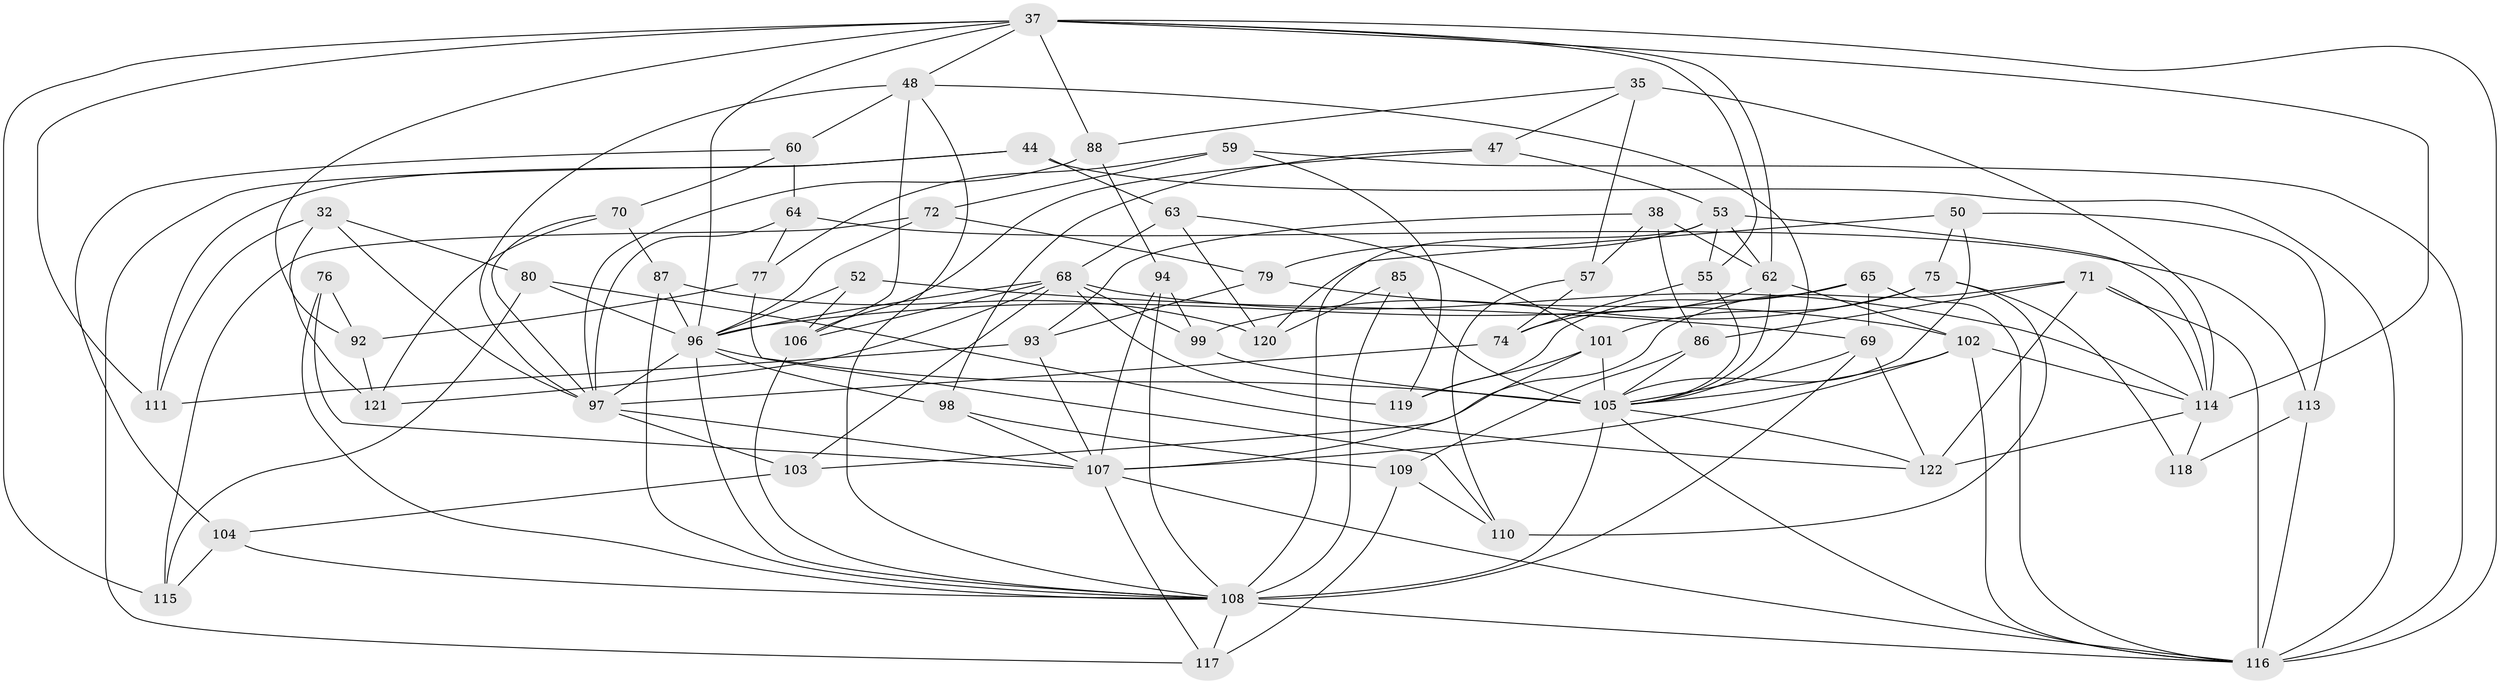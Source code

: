 // original degree distribution, {4: 1.0}
// Generated by graph-tools (version 1.1) at 2025/59/03/09/25 04:59:06]
// undirected, 61 vertices, 155 edges
graph export_dot {
graph [start="1"]
  node [color=gray90,style=filled];
  32;
  35;
  37 [super="+34+14+24"];
  38;
  44;
  47;
  48 [super="+8+22"];
  50;
  52;
  53 [super="+45"];
  55;
  57;
  59;
  60;
  62 [super="+4+21"];
  63;
  64;
  65;
  68 [super="+40"];
  69 [super="+54"];
  70;
  71 [super="+30+41"];
  72;
  74;
  75 [super="+51"];
  76;
  77;
  79;
  80;
  85;
  86 [super="+36"];
  87;
  88;
  92;
  93;
  94;
  96 [super="+10+27+33+42"];
  97 [super="+16+29+58"];
  98;
  99 [super="+49"];
  101 [super="+90"];
  102 [super="+89"];
  103;
  104;
  105 [super="+13+39+82+83"];
  106 [super="+78"];
  107 [super="+5+66+100"];
  108 [super="+25+95+81"];
  109;
  110;
  111;
  113;
  114 [super="+56+91"];
  115;
  116 [super="+112"];
  117;
  118;
  119;
  120;
  121;
  122 [super="+11"];
  32 -- 111;
  32 -- 121;
  32 -- 80;
  32 -- 97;
  35 -- 47;
  35 -- 88;
  35 -- 57;
  35 -- 114;
  37 -- 111;
  37 -- 88;
  37 -- 48;
  37 -- 115;
  37 -- 116 [weight=2];
  37 -- 114;
  37 -- 96 [weight=2];
  37 -- 62;
  37 -- 55;
  37 -- 92;
  38 -- 93;
  38 -- 57;
  38 -- 62;
  38 -- 86;
  44 -- 111;
  44 -- 117;
  44 -- 63;
  44 -- 116;
  47 -- 106;
  47 -- 98;
  47 -- 53;
  48 -- 106 [weight=2];
  48 -- 60;
  48 -- 97;
  48 -- 108;
  48 -- 105 [weight=2];
  50 -- 113;
  50 -- 120;
  50 -- 75;
  50 -- 105;
  52 -- 96 [weight=2];
  52 -- 106;
  52 -- 69;
  53 -- 114 [weight=2];
  53 -- 55;
  53 -- 62;
  53 -- 79;
  53 -- 108 [weight=2];
  55 -- 74;
  55 -- 105;
  57 -- 110;
  57 -- 74;
  59 -- 72;
  59 -- 119;
  59 -- 77;
  59 -- 116;
  60 -- 104;
  60 -- 64;
  60 -- 70;
  62 -- 74;
  62 -- 102 [weight=2];
  62 -- 105 [weight=2];
  63 -- 120;
  63 -- 68;
  63 -- 101;
  64 -- 113;
  64 -- 77;
  64 -- 97;
  65 -- 69;
  65 -- 119;
  65 -- 116;
  65 -- 96;
  68 -- 121;
  68 -- 99;
  68 -- 96;
  68 -- 114;
  68 -- 119;
  68 -- 103;
  68 -- 106;
  69 -- 122;
  69 -- 108 [weight=2];
  69 -- 105;
  70 -- 121;
  70 -- 87;
  70 -- 97;
  71 -- 103;
  71 -- 122 [weight=2];
  71 -- 116 [weight=2];
  71 -- 114;
  71 -- 86 [weight=2];
  72 -- 115;
  72 -- 79;
  72 -- 96;
  74 -- 97;
  75 -- 110;
  75 -- 118 [weight=2];
  75 -- 99;
  75 -- 101;
  76 -- 92;
  76 -- 107;
  76 -- 108 [weight=2];
  77 -- 110;
  77 -- 92;
  79 -- 93;
  79 -- 102;
  80 -- 115;
  80 -- 122;
  80 -- 96;
  85 -- 120;
  85 -- 105 [weight=2];
  85 -- 108;
  86 -- 109;
  86 -- 105 [weight=2];
  87 -- 108;
  87 -- 120;
  87 -- 96;
  88 -- 94;
  88 -- 97;
  92 -- 121;
  93 -- 111;
  93 -- 107;
  94 -- 99;
  94 -- 107;
  94 -- 108;
  96 -- 98;
  96 -- 108;
  96 -- 105 [weight=3];
  96 -- 97 [weight=2];
  97 -- 107;
  97 -- 103;
  98 -- 109;
  98 -- 107;
  99 -- 105 [weight=3];
  101 -- 119;
  101 -- 105 [weight=3];
  101 -- 107 [weight=2];
  102 -- 114 [weight=2];
  102 -- 116;
  102 -- 105;
  102 -- 107;
  103 -- 104;
  104 -- 115;
  104 -- 108;
  105 -- 116;
  105 -- 108 [weight=3];
  105 -- 122;
  106 -- 108;
  107 -- 117;
  107 -- 116;
  108 -- 116;
  108 -- 117;
  109 -- 117;
  109 -- 110;
  113 -- 118;
  113 -- 116;
  114 -- 118;
  114 -- 122;
}

